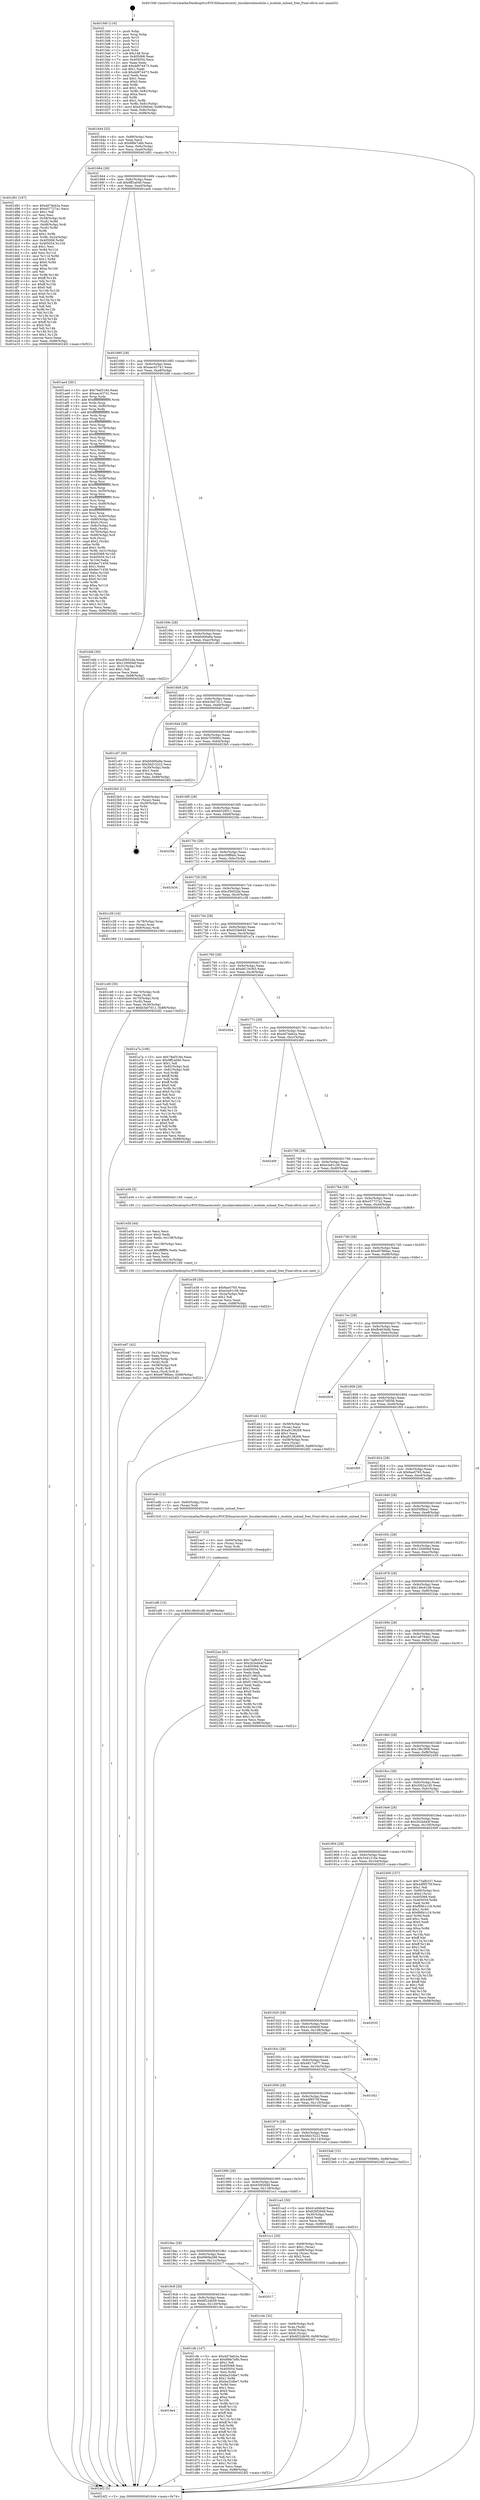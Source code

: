 digraph "0x4015d0" {
  label = "0x4015d0 (/mnt/c/Users/mathe/Desktop/tcc/POCII/binaries/extr_linuxkernelmodule.c_module_unload_free_Final-ollvm.out::main(0))"
  labelloc = "t"
  node[shape=record]

  Entry [label="",width=0.3,height=0.3,shape=circle,fillcolor=black,style=filled]
  "0x401644" [label="{
     0x401644 [32]\l
     | [instrs]\l
     &nbsp;&nbsp;0x401644 \<+6\>: mov -0x88(%rbp),%eax\l
     &nbsp;&nbsp;0x40164a \<+2\>: mov %eax,%ecx\l
     &nbsp;&nbsp;0x40164c \<+6\>: sub $0x98fe7a6b,%ecx\l
     &nbsp;&nbsp;0x401652 \<+6\>: mov %eax,-0x9c(%rbp)\l
     &nbsp;&nbsp;0x401658 \<+6\>: mov %ecx,-0xa0(%rbp)\l
     &nbsp;&nbsp;0x40165e \<+6\>: je 0000000000401d91 \<main+0x7c1\>\l
  }"]
  "0x401d91" [label="{
     0x401d91 [167]\l
     | [instrs]\l
     &nbsp;&nbsp;0x401d91 \<+5\>: mov $0xdd74eb2a,%eax\l
     &nbsp;&nbsp;0x401d96 \<+5\>: mov $0xe57727a1,%ecx\l
     &nbsp;&nbsp;0x401d9b \<+2\>: mov $0x1,%dl\l
     &nbsp;&nbsp;0x401d9d \<+2\>: xor %esi,%esi\l
     &nbsp;&nbsp;0x401d9f \<+4\>: mov -0x58(%rbp),%rdi\l
     &nbsp;&nbsp;0x401da3 \<+3\>: mov (%rdi),%r8d\l
     &nbsp;&nbsp;0x401da6 \<+4\>: mov -0x68(%rbp),%rdi\l
     &nbsp;&nbsp;0x401daa \<+3\>: cmp (%rdi),%r8d\l
     &nbsp;&nbsp;0x401dad \<+4\>: setl %r9b\l
     &nbsp;&nbsp;0x401db1 \<+4\>: and $0x1,%r9b\l
     &nbsp;&nbsp;0x401db5 \<+4\>: mov %r9b,-0x2a(%rbp)\l
     &nbsp;&nbsp;0x401db9 \<+8\>: mov 0x405068,%r8d\l
     &nbsp;&nbsp;0x401dc1 \<+8\>: mov 0x405054,%r10d\l
     &nbsp;&nbsp;0x401dc9 \<+3\>: sub $0x1,%esi\l
     &nbsp;&nbsp;0x401dcc \<+3\>: mov %r8d,%r11d\l
     &nbsp;&nbsp;0x401dcf \<+3\>: add %esi,%r11d\l
     &nbsp;&nbsp;0x401dd2 \<+4\>: imul %r11d,%r8d\l
     &nbsp;&nbsp;0x401dd6 \<+4\>: and $0x1,%r8d\l
     &nbsp;&nbsp;0x401dda \<+4\>: cmp $0x0,%r8d\l
     &nbsp;&nbsp;0x401dde \<+4\>: sete %r9b\l
     &nbsp;&nbsp;0x401de2 \<+4\>: cmp $0xa,%r10d\l
     &nbsp;&nbsp;0x401de6 \<+3\>: setl %bl\l
     &nbsp;&nbsp;0x401de9 \<+3\>: mov %r9b,%r14b\l
     &nbsp;&nbsp;0x401dec \<+4\>: xor $0xff,%r14b\l
     &nbsp;&nbsp;0x401df0 \<+3\>: mov %bl,%r15b\l
     &nbsp;&nbsp;0x401df3 \<+4\>: xor $0xff,%r15b\l
     &nbsp;&nbsp;0x401df7 \<+3\>: xor $0x0,%dl\l
     &nbsp;&nbsp;0x401dfa \<+3\>: mov %r14b,%r12b\l
     &nbsp;&nbsp;0x401dfd \<+4\>: and $0x0,%r12b\l
     &nbsp;&nbsp;0x401e01 \<+3\>: and %dl,%r9b\l
     &nbsp;&nbsp;0x401e04 \<+3\>: mov %r15b,%r13b\l
     &nbsp;&nbsp;0x401e07 \<+4\>: and $0x0,%r13b\l
     &nbsp;&nbsp;0x401e0b \<+2\>: and %dl,%bl\l
     &nbsp;&nbsp;0x401e0d \<+3\>: or %r9b,%r12b\l
     &nbsp;&nbsp;0x401e10 \<+3\>: or %bl,%r13b\l
     &nbsp;&nbsp;0x401e13 \<+3\>: xor %r13b,%r12b\l
     &nbsp;&nbsp;0x401e16 \<+3\>: or %r15b,%r14b\l
     &nbsp;&nbsp;0x401e19 \<+4\>: xor $0xff,%r14b\l
     &nbsp;&nbsp;0x401e1d \<+3\>: or $0x0,%dl\l
     &nbsp;&nbsp;0x401e20 \<+3\>: and %dl,%r14b\l
     &nbsp;&nbsp;0x401e23 \<+3\>: or %r14b,%r12b\l
     &nbsp;&nbsp;0x401e26 \<+4\>: test $0x1,%r12b\l
     &nbsp;&nbsp;0x401e2a \<+3\>: cmovne %ecx,%eax\l
     &nbsp;&nbsp;0x401e2d \<+6\>: mov %eax,-0x88(%rbp)\l
     &nbsp;&nbsp;0x401e33 \<+5\>: jmp 00000000004024f2 \<main+0xf22\>\l
  }"]
  "0x401664" [label="{
     0x401664 [28]\l
     | [instrs]\l
     &nbsp;&nbsp;0x401664 \<+5\>: jmp 0000000000401669 \<main+0x99\>\l
     &nbsp;&nbsp;0x401669 \<+6\>: mov -0x9c(%rbp),%eax\l
     &nbsp;&nbsp;0x40166f \<+5\>: sub $0x9ff1a040,%eax\l
     &nbsp;&nbsp;0x401674 \<+6\>: mov %eax,-0xa4(%rbp)\l
     &nbsp;&nbsp;0x40167a \<+6\>: je 0000000000401ae4 \<main+0x514\>\l
  }"]
  Exit [label="",width=0.3,height=0.3,shape=circle,fillcolor=black,style=filled,peripheries=2]
  "0x401ae4" [label="{
     0x401ae4 [281]\l
     | [instrs]\l
     &nbsp;&nbsp;0x401ae4 \<+5\>: mov $0x78af3184,%eax\l
     &nbsp;&nbsp;0x401ae9 \<+5\>: mov $0xaac43741,%ecx\l
     &nbsp;&nbsp;0x401aee \<+3\>: mov %rsp,%rdx\l
     &nbsp;&nbsp;0x401af1 \<+4\>: add $0xfffffffffffffff0,%rdx\l
     &nbsp;&nbsp;0x401af5 \<+3\>: mov %rdx,%rsp\l
     &nbsp;&nbsp;0x401af8 \<+4\>: mov %rdx,-0x80(%rbp)\l
     &nbsp;&nbsp;0x401afc \<+3\>: mov %rsp,%rdx\l
     &nbsp;&nbsp;0x401aff \<+4\>: add $0xfffffffffffffff0,%rdx\l
     &nbsp;&nbsp;0x401b03 \<+3\>: mov %rdx,%rsp\l
     &nbsp;&nbsp;0x401b06 \<+3\>: mov %rsp,%rsi\l
     &nbsp;&nbsp;0x401b09 \<+4\>: add $0xfffffffffffffff0,%rsi\l
     &nbsp;&nbsp;0x401b0d \<+3\>: mov %rsi,%rsp\l
     &nbsp;&nbsp;0x401b10 \<+4\>: mov %rsi,-0x78(%rbp)\l
     &nbsp;&nbsp;0x401b14 \<+3\>: mov %rsp,%rsi\l
     &nbsp;&nbsp;0x401b17 \<+4\>: add $0xfffffffffffffff0,%rsi\l
     &nbsp;&nbsp;0x401b1b \<+3\>: mov %rsi,%rsp\l
     &nbsp;&nbsp;0x401b1e \<+4\>: mov %rsi,-0x70(%rbp)\l
     &nbsp;&nbsp;0x401b22 \<+3\>: mov %rsp,%rsi\l
     &nbsp;&nbsp;0x401b25 \<+4\>: add $0xfffffffffffffff0,%rsi\l
     &nbsp;&nbsp;0x401b29 \<+3\>: mov %rsi,%rsp\l
     &nbsp;&nbsp;0x401b2c \<+4\>: mov %rsi,-0x68(%rbp)\l
     &nbsp;&nbsp;0x401b30 \<+3\>: mov %rsp,%rsi\l
     &nbsp;&nbsp;0x401b33 \<+4\>: add $0xfffffffffffffff0,%rsi\l
     &nbsp;&nbsp;0x401b37 \<+3\>: mov %rsi,%rsp\l
     &nbsp;&nbsp;0x401b3a \<+4\>: mov %rsi,-0x60(%rbp)\l
     &nbsp;&nbsp;0x401b3e \<+3\>: mov %rsp,%rsi\l
     &nbsp;&nbsp;0x401b41 \<+4\>: add $0xfffffffffffffff0,%rsi\l
     &nbsp;&nbsp;0x401b45 \<+3\>: mov %rsi,%rsp\l
     &nbsp;&nbsp;0x401b48 \<+4\>: mov %rsi,-0x58(%rbp)\l
     &nbsp;&nbsp;0x401b4c \<+3\>: mov %rsp,%rsi\l
     &nbsp;&nbsp;0x401b4f \<+4\>: add $0xfffffffffffffff0,%rsi\l
     &nbsp;&nbsp;0x401b53 \<+3\>: mov %rsi,%rsp\l
     &nbsp;&nbsp;0x401b56 \<+4\>: mov %rsi,-0x50(%rbp)\l
     &nbsp;&nbsp;0x401b5a \<+3\>: mov %rsp,%rsi\l
     &nbsp;&nbsp;0x401b5d \<+4\>: add $0xfffffffffffffff0,%rsi\l
     &nbsp;&nbsp;0x401b61 \<+3\>: mov %rsi,%rsp\l
     &nbsp;&nbsp;0x401b64 \<+4\>: mov %rsi,-0x48(%rbp)\l
     &nbsp;&nbsp;0x401b68 \<+3\>: mov %rsp,%rsi\l
     &nbsp;&nbsp;0x401b6b \<+4\>: add $0xfffffffffffffff0,%rsi\l
     &nbsp;&nbsp;0x401b6f \<+3\>: mov %rsi,%rsp\l
     &nbsp;&nbsp;0x401b72 \<+4\>: mov %rsi,-0x40(%rbp)\l
     &nbsp;&nbsp;0x401b76 \<+4\>: mov -0x80(%rbp),%rsi\l
     &nbsp;&nbsp;0x401b7a \<+6\>: movl $0x0,(%rsi)\l
     &nbsp;&nbsp;0x401b80 \<+6\>: mov -0x8c(%rbp),%edi\l
     &nbsp;&nbsp;0x401b86 \<+2\>: mov %edi,(%rdx)\l
     &nbsp;&nbsp;0x401b88 \<+4\>: mov -0x78(%rbp),%rsi\l
     &nbsp;&nbsp;0x401b8c \<+7\>: mov -0x98(%rbp),%r8\l
     &nbsp;&nbsp;0x401b93 \<+3\>: mov %r8,(%rsi)\l
     &nbsp;&nbsp;0x401b96 \<+3\>: cmpl $0x2,(%rdx)\l
     &nbsp;&nbsp;0x401b99 \<+4\>: setne %r9b\l
     &nbsp;&nbsp;0x401b9d \<+4\>: and $0x1,%r9b\l
     &nbsp;&nbsp;0x401ba1 \<+4\>: mov %r9b,-0x31(%rbp)\l
     &nbsp;&nbsp;0x401ba5 \<+8\>: mov 0x405068,%r10d\l
     &nbsp;&nbsp;0x401bad \<+8\>: mov 0x405054,%r11d\l
     &nbsp;&nbsp;0x401bb5 \<+3\>: mov %r10d,%ebx\l
     &nbsp;&nbsp;0x401bb8 \<+6\>: sub $0xfee71456,%ebx\l
     &nbsp;&nbsp;0x401bbe \<+3\>: sub $0x1,%ebx\l
     &nbsp;&nbsp;0x401bc1 \<+6\>: add $0xfee71456,%ebx\l
     &nbsp;&nbsp;0x401bc7 \<+4\>: imul %ebx,%r10d\l
     &nbsp;&nbsp;0x401bcb \<+4\>: and $0x1,%r10d\l
     &nbsp;&nbsp;0x401bcf \<+4\>: cmp $0x0,%r10d\l
     &nbsp;&nbsp;0x401bd3 \<+4\>: sete %r9b\l
     &nbsp;&nbsp;0x401bd7 \<+4\>: cmp $0xa,%r11d\l
     &nbsp;&nbsp;0x401bdb \<+4\>: setl %r14b\l
     &nbsp;&nbsp;0x401bdf \<+3\>: mov %r9b,%r15b\l
     &nbsp;&nbsp;0x401be2 \<+3\>: and %r14b,%r15b\l
     &nbsp;&nbsp;0x401be5 \<+3\>: xor %r14b,%r9b\l
     &nbsp;&nbsp;0x401be8 \<+3\>: or %r9b,%r15b\l
     &nbsp;&nbsp;0x401beb \<+4\>: test $0x1,%r15b\l
     &nbsp;&nbsp;0x401bef \<+3\>: cmovne %ecx,%eax\l
     &nbsp;&nbsp;0x401bf2 \<+6\>: mov %eax,-0x88(%rbp)\l
     &nbsp;&nbsp;0x401bf8 \<+5\>: jmp 00000000004024f2 \<main+0xf22\>\l
  }"]
  "0x401680" [label="{
     0x401680 [28]\l
     | [instrs]\l
     &nbsp;&nbsp;0x401680 \<+5\>: jmp 0000000000401685 \<main+0xb5\>\l
     &nbsp;&nbsp;0x401685 \<+6\>: mov -0x9c(%rbp),%eax\l
     &nbsp;&nbsp;0x40168b \<+5\>: sub $0xaac43741,%eax\l
     &nbsp;&nbsp;0x401690 \<+6\>: mov %eax,-0xa8(%rbp)\l
     &nbsp;&nbsp;0x401696 \<+6\>: je 0000000000401bfd \<main+0x62d\>\l
  }"]
  "0x401ef6" [label="{
     0x401ef6 [15]\l
     | [instrs]\l
     &nbsp;&nbsp;0x401ef6 \<+10\>: movl $0x146c61d9,-0x88(%rbp)\l
     &nbsp;&nbsp;0x401f00 \<+5\>: jmp 00000000004024f2 \<main+0xf22\>\l
  }"]
  "0x401bfd" [label="{
     0x401bfd [30]\l
     | [instrs]\l
     &nbsp;&nbsp;0x401bfd \<+5\>: mov $0xcf3652da,%eax\l
     &nbsp;&nbsp;0x401c02 \<+5\>: mov $0x120000ef,%ecx\l
     &nbsp;&nbsp;0x401c07 \<+3\>: mov -0x31(%rbp),%dl\l
     &nbsp;&nbsp;0x401c0a \<+3\>: test $0x1,%dl\l
     &nbsp;&nbsp;0x401c0d \<+3\>: cmovne %ecx,%eax\l
     &nbsp;&nbsp;0x401c10 \<+6\>: mov %eax,-0x88(%rbp)\l
     &nbsp;&nbsp;0x401c16 \<+5\>: jmp 00000000004024f2 \<main+0xf22\>\l
  }"]
  "0x40169c" [label="{
     0x40169c [28]\l
     | [instrs]\l
     &nbsp;&nbsp;0x40169c \<+5\>: jmp 00000000004016a1 \<main+0xd1\>\l
     &nbsp;&nbsp;0x4016a1 \<+6\>: mov -0x9c(%rbp),%eax\l
     &nbsp;&nbsp;0x4016a7 \<+5\>: sub $0xb0d06a9a,%eax\l
     &nbsp;&nbsp;0x4016ac \<+6\>: mov %eax,-0xac(%rbp)\l
     &nbsp;&nbsp;0x4016b2 \<+6\>: je 0000000000401c85 \<main+0x6b5\>\l
  }"]
  "0x401ee7" [label="{
     0x401ee7 [15]\l
     | [instrs]\l
     &nbsp;&nbsp;0x401ee7 \<+4\>: mov -0x60(%rbp),%rax\l
     &nbsp;&nbsp;0x401eeb \<+3\>: mov (%rax),%rax\l
     &nbsp;&nbsp;0x401eee \<+3\>: mov %rax,%rdi\l
     &nbsp;&nbsp;0x401ef1 \<+5\>: call 0000000000401030 \<free@plt\>\l
     | [calls]\l
     &nbsp;&nbsp;0x401030 \{1\} (unknown)\l
  }"]
  "0x401c85" [label="{
     0x401c85\l
  }", style=dashed]
  "0x4016b8" [label="{
     0x4016b8 [28]\l
     | [instrs]\l
     &nbsp;&nbsp;0x4016b8 \<+5\>: jmp 00000000004016bd \<main+0xed\>\l
     &nbsp;&nbsp;0x4016bd \<+6\>: mov -0x9c(%rbp),%eax\l
     &nbsp;&nbsp;0x4016c3 \<+5\>: sub $0xb3a07d11,%eax\l
     &nbsp;&nbsp;0x4016c8 \<+6\>: mov %eax,-0xb0(%rbp)\l
     &nbsp;&nbsp;0x4016ce \<+6\>: je 0000000000401c67 \<main+0x697\>\l
  }"]
  "0x401e87" [label="{
     0x401e87 [42]\l
     | [instrs]\l
     &nbsp;&nbsp;0x401e87 \<+6\>: mov -0x13c(%rbp),%ecx\l
     &nbsp;&nbsp;0x401e8d \<+3\>: imul %eax,%ecx\l
     &nbsp;&nbsp;0x401e90 \<+4\>: mov -0x60(%rbp),%rdi\l
     &nbsp;&nbsp;0x401e94 \<+3\>: mov (%rdi),%rdi\l
     &nbsp;&nbsp;0x401e97 \<+4\>: mov -0x58(%rbp),%r8\l
     &nbsp;&nbsp;0x401e9b \<+3\>: movslq (%r8),%r8\l
     &nbsp;&nbsp;0x401e9e \<+4\>: mov %ecx,(%rdi,%r8,4)\l
     &nbsp;&nbsp;0x401ea2 \<+10\>: movl $0xe6786bec,-0x88(%rbp)\l
     &nbsp;&nbsp;0x401eac \<+5\>: jmp 00000000004024f2 \<main+0xf22\>\l
  }"]
  "0x401c67" [label="{
     0x401c67 [30]\l
     | [instrs]\l
     &nbsp;&nbsp;0x401c67 \<+5\>: mov $0xb0d06a9a,%eax\l
     &nbsp;&nbsp;0x401c6c \<+5\>: mov $0x56d15222,%ecx\l
     &nbsp;&nbsp;0x401c71 \<+3\>: mov -0x30(%rbp),%edx\l
     &nbsp;&nbsp;0x401c74 \<+3\>: cmp $0x1,%edx\l
     &nbsp;&nbsp;0x401c77 \<+3\>: cmovl %ecx,%eax\l
     &nbsp;&nbsp;0x401c7a \<+6\>: mov %eax,-0x88(%rbp)\l
     &nbsp;&nbsp;0x401c80 \<+5\>: jmp 00000000004024f2 \<main+0xf22\>\l
  }"]
  "0x4016d4" [label="{
     0x4016d4 [28]\l
     | [instrs]\l
     &nbsp;&nbsp;0x4016d4 \<+5\>: jmp 00000000004016d9 \<main+0x109\>\l
     &nbsp;&nbsp;0x4016d9 \<+6\>: mov -0x9c(%rbp),%eax\l
     &nbsp;&nbsp;0x4016df \<+5\>: sub $0xb705890c,%eax\l
     &nbsp;&nbsp;0x4016e4 \<+6\>: mov %eax,-0xb4(%rbp)\l
     &nbsp;&nbsp;0x4016ea \<+6\>: je 00000000004023b5 \<main+0xde5\>\l
  }"]
  "0x401e5b" [label="{
     0x401e5b [44]\l
     | [instrs]\l
     &nbsp;&nbsp;0x401e5b \<+2\>: xor %ecx,%ecx\l
     &nbsp;&nbsp;0x401e5d \<+5\>: mov $0x2,%edx\l
     &nbsp;&nbsp;0x401e62 \<+6\>: mov %edx,-0x138(%rbp)\l
     &nbsp;&nbsp;0x401e68 \<+1\>: cltd\l
     &nbsp;&nbsp;0x401e69 \<+6\>: mov -0x138(%rbp),%esi\l
     &nbsp;&nbsp;0x401e6f \<+2\>: idiv %esi\l
     &nbsp;&nbsp;0x401e71 \<+6\>: imul $0xfffffffe,%edx,%edx\l
     &nbsp;&nbsp;0x401e77 \<+3\>: sub $0x1,%ecx\l
     &nbsp;&nbsp;0x401e7a \<+2\>: sub %ecx,%edx\l
     &nbsp;&nbsp;0x401e7c \<+6\>: mov %edx,-0x13c(%rbp)\l
     &nbsp;&nbsp;0x401e82 \<+5\>: call 0000000000401160 \<next_i\>\l
     | [calls]\l
     &nbsp;&nbsp;0x401160 \{1\} (/mnt/c/Users/mathe/Desktop/tcc/POCII/binaries/extr_linuxkernelmodule.c_module_unload_free_Final-ollvm.out::next_i)\l
  }"]
  "0x4023b5" [label="{
     0x4023b5 [21]\l
     | [instrs]\l
     &nbsp;&nbsp;0x4023b5 \<+4\>: mov -0x80(%rbp),%rax\l
     &nbsp;&nbsp;0x4023b9 \<+2\>: mov (%rax),%eax\l
     &nbsp;&nbsp;0x4023bb \<+4\>: lea -0x28(%rbp),%rsp\l
     &nbsp;&nbsp;0x4023bf \<+1\>: pop %rbx\l
     &nbsp;&nbsp;0x4023c0 \<+2\>: pop %r12\l
     &nbsp;&nbsp;0x4023c2 \<+2\>: pop %r13\l
     &nbsp;&nbsp;0x4023c4 \<+2\>: pop %r14\l
     &nbsp;&nbsp;0x4023c6 \<+2\>: pop %r15\l
     &nbsp;&nbsp;0x4023c8 \<+1\>: pop %rbp\l
     &nbsp;&nbsp;0x4023c9 \<+1\>: ret\l
  }"]
  "0x4016f0" [label="{
     0x4016f0 [28]\l
     | [instrs]\l
     &nbsp;&nbsp;0x4016f0 \<+5\>: jmp 00000000004016f5 \<main+0x125\>\l
     &nbsp;&nbsp;0x4016f5 \<+6\>: mov -0x9c(%rbp),%eax\l
     &nbsp;&nbsp;0x4016fb \<+5\>: sub $0xbb529511,%eax\l
     &nbsp;&nbsp;0x401700 \<+6\>: mov %eax,-0xb8(%rbp)\l
     &nbsp;&nbsp;0x401706 \<+6\>: je 000000000040229a \<main+0xcca\>\l
  }"]
  "0x4019e4" [label="{
     0x4019e4\l
  }", style=dashed]
  "0x40229a" [label="{
     0x40229a\l
  }", style=dashed]
  "0x40170c" [label="{
     0x40170c [28]\l
     | [instrs]\l
     &nbsp;&nbsp;0x40170c \<+5\>: jmp 0000000000401711 \<main+0x141\>\l
     &nbsp;&nbsp;0x401711 \<+6\>: mov -0x9c(%rbp),%eax\l
     &nbsp;&nbsp;0x401717 \<+5\>: sub $0xc09ff4dc,%eax\l
     &nbsp;&nbsp;0x40171c \<+6\>: mov %eax,-0xbc(%rbp)\l
     &nbsp;&nbsp;0x401722 \<+6\>: je 0000000000402434 \<main+0xe64\>\l
  }"]
  "0x401cfe" [label="{
     0x401cfe [147]\l
     | [instrs]\l
     &nbsp;&nbsp;0x401cfe \<+5\>: mov $0xdd74eb2a,%eax\l
     &nbsp;&nbsp;0x401d03 \<+5\>: mov $0x98fe7a6b,%ecx\l
     &nbsp;&nbsp;0x401d08 \<+2\>: mov $0x1,%dl\l
     &nbsp;&nbsp;0x401d0a \<+7\>: mov 0x405068,%esi\l
     &nbsp;&nbsp;0x401d11 \<+7\>: mov 0x405054,%edi\l
     &nbsp;&nbsp;0x401d18 \<+3\>: mov %esi,%r8d\l
     &nbsp;&nbsp;0x401d1b \<+7\>: add $0xba32dbe7,%r8d\l
     &nbsp;&nbsp;0x401d22 \<+4\>: sub $0x1,%r8d\l
     &nbsp;&nbsp;0x401d26 \<+7\>: sub $0xba32dbe7,%r8d\l
     &nbsp;&nbsp;0x401d2d \<+4\>: imul %r8d,%esi\l
     &nbsp;&nbsp;0x401d31 \<+3\>: and $0x1,%esi\l
     &nbsp;&nbsp;0x401d34 \<+3\>: cmp $0x0,%esi\l
     &nbsp;&nbsp;0x401d37 \<+4\>: sete %r9b\l
     &nbsp;&nbsp;0x401d3b \<+3\>: cmp $0xa,%edi\l
     &nbsp;&nbsp;0x401d3e \<+4\>: setl %r10b\l
     &nbsp;&nbsp;0x401d42 \<+3\>: mov %r9b,%r11b\l
     &nbsp;&nbsp;0x401d45 \<+4\>: xor $0xff,%r11b\l
     &nbsp;&nbsp;0x401d49 \<+3\>: mov %r10b,%bl\l
     &nbsp;&nbsp;0x401d4c \<+3\>: xor $0xff,%bl\l
     &nbsp;&nbsp;0x401d4f \<+3\>: xor $0x1,%dl\l
     &nbsp;&nbsp;0x401d52 \<+3\>: mov %r11b,%r14b\l
     &nbsp;&nbsp;0x401d55 \<+4\>: and $0xff,%r14b\l
     &nbsp;&nbsp;0x401d59 \<+3\>: and %dl,%r9b\l
     &nbsp;&nbsp;0x401d5c \<+3\>: mov %bl,%r15b\l
     &nbsp;&nbsp;0x401d5f \<+4\>: and $0xff,%r15b\l
     &nbsp;&nbsp;0x401d63 \<+3\>: and %dl,%r10b\l
     &nbsp;&nbsp;0x401d66 \<+3\>: or %r9b,%r14b\l
     &nbsp;&nbsp;0x401d69 \<+3\>: or %r10b,%r15b\l
     &nbsp;&nbsp;0x401d6c \<+3\>: xor %r15b,%r14b\l
     &nbsp;&nbsp;0x401d6f \<+3\>: or %bl,%r11b\l
     &nbsp;&nbsp;0x401d72 \<+4\>: xor $0xff,%r11b\l
     &nbsp;&nbsp;0x401d76 \<+3\>: or $0x1,%dl\l
     &nbsp;&nbsp;0x401d79 \<+3\>: and %dl,%r11b\l
     &nbsp;&nbsp;0x401d7c \<+3\>: or %r11b,%r14b\l
     &nbsp;&nbsp;0x401d7f \<+4\>: test $0x1,%r14b\l
     &nbsp;&nbsp;0x401d83 \<+3\>: cmovne %ecx,%eax\l
     &nbsp;&nbsp;0x401d86 \<+6\>: mov %eax,-0x88(%rbp)\l
     &nbsp;&nbsp;0x401d8c \<+5\>: jmp 00000000004024f2 \<main+0xf22\>\l
  }"]
  "0x402434" [label="{
     0x402434\l
  }", style=dashed]
  "0x401728" [label="{
     0x401728 [28]\l
     | [instrs]\l
     &nbsp;&nbsp;0x401728 \<+5\>: jmp 000000000040172d \<main+0x15d\>\l
     &nbsp;&nbsp;0x40172d \<+6\>: mov -0x9c(%rbp),%eax\l
     &nbsp;&nbsp;0x401733 \<+5\>: sub $0xcf3652da,%eax\l
     &nbsp;&nbsp;0x401738 \<+6\>: mov %eax,-0xc0(%rbp)\l
     &nbsp;&nbsp;0x40173e \<+6\>: je 0000000000401c39 \<main+0x669\>\l
  }"]
  "0x4019c8" [label="{
     0x4019c8 [28]\l
     | [instrs]\l
     &nbsp;&nbsp;0x4019c8 \<+5\>: jmp 00000000004019cd \<main+0x3fd\>\l
     &nbsp;&nbsp;0x4019cd \<+6\>: mov -0x9c(%rbp),%eax\l
     &nbsp;&nbsp;0x4019d3 \<+5\>: sub $0x6f22db59,%eax\l
     &nbsp;&nbsp;0x4019d8 \<+6\>: mov %eax,-0x120(%rbp)\l
     &nbsp;&nbsp;0x4019de \<+6\>: je 0000000000401cfe \<main+0x72e\>\l
  }"]
  "0x401c39" [label="{
     0x401c39 [16]\l
     | [instrs]\l
     &nbsp;&nbsp;0x401c39 \<+4\>: mov -0x78(%rbp),%rax\l
     &nbsp;&nbsp;0x401c3d \<+3\>: mov (%rax),%rax\l
     &nbsp;&nbsp;0x401c40 \<+4\>: mov 0x8(%rax),%rdi\l
     &nbsp;&nbsp;0x401c44 \<+5\>: call 0000000000401060 \<atoi@plt\>\l
     | [calls]\l
     &nbsp;&nbsp;0x401060 \{1\} (unknown)\l
  }"]
  "0x401744" [label="{
     0x401744 [28]\l
     | [instrs]\l
     &nbsp;&nbsp;0x401744 \<+5\>: jmp 0000000000401749 \<main+0x179\>\l
     &nbsp;&nbsp;0x401749 \<+6\>: mov -0x9c(%rbp),%eax\l
     &nbsp;&nbsp;0x40174f \<+5\>: sub $0xd32fe64d,%eax\l
     &nbsp;&nbsp;0x401754 \<+6\>: mov %eax,-0xc4(%rbp)\l
     &nbsp;&nbsp;0x40175a \<+6\>: je 0000000000401a7a \<main+0x4aa\>\l
  }"]
  "0x402017" [label="{
     0x402017\l
  }", style=dashed]
  "0x401a7a" [label="{
     0x401a7a [106]\l
     | [instrs]\l
     &nbsp;&nbsp;0x401a7a \<+5\>: mov $0x78af3184,%eax\l
     &nbsp;&nbsp;0x401a7f \<+5\>: mov $0x9ff1a040,%ecx\l
     &nbsp;&nbsp;0x401a84 \<+2\>: mov $0x1,%dl\l
     &nbsp;&nbsp;0x401a86 \<+7\>: mov -0x82(%rbp),%sil\l
     &nbsp;&nbsp;0x401a8d \<+7\>: mov -0x81(%rbp),%dil\l
     &nbsp;&nbsp;0x401a94 \<+3\>: mov %sil,%r8b\l
     &nbsp;&nbsp;0x401a97 \<+4\>: xor $0xff,%r8b\l
     &nbsp;&nbsp;0x401a9b \<+3\>: mov %dil,%r9b\l
     &nbsp;&nbsp;0x401a9e \<+4\>: xor $0xff,%r9b\l
     &nbsp;&nbsp;0x401aa2 \<+3\>: xor $0x0,%dl\l
     &nbsp;&nbsp;0x401aa5 \<+3\>: mov %r8b,%r10b\l
     &nbsp;&nbsp;0x401aa8 \<+4\>: and $0x0,%r10b\l
     &nbsp;&nbsp;0x401aac \<+3\>: and %dl,%sil\l
     &nbsp;&nbsp;0x401aaf \<+3\>: mov %r9b,%r11b\l
     &nbsp;&nbsp;0x401ab2 \<+4\>: and $0x0,%r11b\l
     &nbsp;&nbsp;0x401ab6 \<+3\>: and %dl,%dil\l
     &nbsp;&nbsp;0x401ab9 \<+3\>: or %sil,%r10b\l
     &nbsp;&nbsp;0x401abc \<+3\>: or %dil,%r11b\l
     &nbsp;&nbsp;0x401abf \<+3\>: xor %r11b,%r10b\l
     &nbsp;&nbsp;0x401ac2 \<+3\>: or %r9b,%r8b\l
     &nbsp;&nbsp;0x401ac5 \<+4\>: xor $0xff,%r8b\l
     &nbsp;&nbsp;0x401ac9 \<+3\>: or $0x0,%dl\l
     &nbsp;&nbsp;0x401acc \<+3\>: and %dl,%r8b\l
     &nbsp;&nbsp;0x401acf \<+3\>: or %r8b,%r10b\l
     &nbsp;&nbsp;0x401ad2 \<+4\>: test $0x1,%r10b\l
     &nbsp;&nbsp;0x401ad6 \<+3\>: cmovne %ecx,%eax\l
     &nbsp;&nbsp;0x401ad9 \<+6\>: mov %eax,-0x88(%rbp)\l
     &nbsp;&nbsp;0x401adf \<+5\>: jmp 00000000004024f2 \<main+0xf22\>\l
  }"]
  "0x401760" [label="{
     0x401760 [28]\l
     | [instrs]\l
     &nbsp;&nbsp;0x401760 \<+5\>: jmp 0000000000401765 \<main+0x195\>\l
     &nbsp;&nbsp;0x401765 \<+6\>: mov -0x9c(%rbp),%eax\l
     &nbsp;&nbsp;0x40176b \<+5\>: sub $0xd6134363,%eax\l
     &nbsp;&nbsp;0x401770 \<+6\>: mov %eax,-0xc8(%rbp)\l
     &nbsp;&nbsp;0x401776 \<+6\>: je 00000000004024b4 \<main+0xee4\>\l
  }"]
  "0x4024f2" [label="{
     0x4024f2 [5]\l
     | [instrs]\l
     &nbsp;&nbsp;0x4024f2 \<+5\>: jmp 0000000000401644 \<main+0x74\>\l
  }"]
  "0x4015d0" [label="{
     0x4015d0 [116]\l
     | [instrs]\l
     &nbsp;&nbsp;0x4015d0 \<+1\>: push %rbp\l
     &nbsp;&nbsp;0x4015d1 \<+3\>: mov %rsp,%rbp\l
     &nbsp;&nbsp;0x4015d4 \<+2\>: push %r15\l
     &nbsp;&nbsp;0x4015d6 \<+2\>: push %r14\l
     &nbsp;&nbsp;0x4015d8 \<+2\>: push %r13\l
     &nbsp;&nbsp;0x4015da \<+2\>: push %r12\l
     &nbsp;&nbsp;0x4015dc \<+1\>: push %rbx\l
     &nbsp;&nbsp;0x4015dd \<+7\>: sub $0x148,%rsp\l
     &nbsp;&nbsp;0x4015e4 \<+7\>: mov 0x405068,%eax\l
     &nbsp;&nbsp;0x4015eb \<+7\>: mov 0x405054,%ecx\l
     &nbsp;&nbsp;0x4015f2 \<+2\>: mov %eax,%edx\l
     &nbsp;&nbsp;0x4015f4 \<+6\>: add $0xdd974473,%edx\l
     &nbsp;&nbsp;0x4015fa \<+3\>: sub $0x1,%edx\l
     &nbsp;&nbsp;0x4015fd \<+6\>: sub $0xdd974473,%edx\l
     &nbsp;&nbsp;0x401603 \<+3\>: imul %edx,%eax\l
     &nbsp;&nbsp;0x401606 \<+3\>: and $0x1,%eax\l
     &nbsp;&nbsp;0x401609 \<+3\>: cmp $0x0,%eax\l
     &nbsp;&nbsp;0x40160c \<+4\>: sete %r8b\l
     &nbsp;&nbsp;0x401610 \<+4\>: and $0x1,%r8b\l
     &nbsp;&nbsp;0x401614 \<+7\>: mov %r8b,-0x82(%rbp)\l
     &nbsp;&nbsp;0x40161b \<+3\>: cmp $0xa,%ecx\l
     &nbsp;&nbsp;0x40161e \<+4\>: setl %r8b\l
     &nbsp;&nbsp;0x401622 \<+4\>: and $0x1,%r8b\l
     &nbsp;&nbsp;0x401626 \<+7\>: mov %r8b,-0x81(%rbp)\l
     &nbsp;&nbsp;0x40162d \<+10\>: movl $0xd32fe64d,-0x88(%rbp)\l
     &nbsp;&nbsp;0x401637 \<+6\>: mov %edi,-0x8c(%rbp)\l
     &nbsp;&nbsp;0x40163d \<+7\>: mov %rsi,-0x98(%rbp)\l
  }"]
  "0x401cde" [label="{
     0x401cde [32]\l
     | [instrs]\l
     &nbsp;&nbsp;0x401cde \<+4\>: mov -0x60(%rbp),%rdi\l
     &nbsp;&nbsp;0x401ce2 \<+3\>: mov %rax,(%rdi)\l
     &nbsp;&nbsp;0x401ce5 \<+4\>: mov -0x58(%rbp),%rax\l
     &nbsp;&nbsp;0x401ce9 \<+6\>: movl $0x0,(%rax)\l
     &nbsp;&nbsp;0x401cef \<+10\>: movl $0x6f22db59,-0x88(%rbp)\l
     &nbsp;&nbsp;0x401cf9 \<+5\>: jmp 00000000004024f2 \<main+0xf22\>\l
  }"]
  "0x401c49" [label="{
     0x401c49 [30]\l
     | [instrs]\l
     &nbsp;&nbsp;0x401c49 \<+4\>: mov -0x70(%rbp),%rdi\l
     &nbsp;&nbsp;0x401c4d \<+2\>: mov %eax,(%rdi)\l
     &nbsp;&nbsp;0x401c4f \<+4\>: mov -0x70(%rbp),%rdi\l
     &nbsp;&nbsp;0x401c53 \<+2\>: mov (%rdi),%eax\l
     &nbsp;&nbsp;0x401c55 \<+3\>: mov %eax,-0x30(%rbp)\l
     &nbsp;&nbsp;0x401c58 \<+10\>: movl $0xb3a07d11,-0x88(%rbp)\l
     &nbsp;&nbsp;0x401c62 \<+5\>: jmp 00000000004024f2 \<main+0xf22\>\l
  }"]
  "0x4019ac" [label="{
     0x4019ac [28]\l
     | [instrs]\l
     &nbsp;&nbsp;0x4019ac \<+5\>: jmp 00000000004019b1 \<main+0x3e1\>\l
     &nbsp;&nbsp;0x4019b1 \<+6\>: mov -0x9c(%rbp),%eax\l
     &nbsp;&nbsp;0x4019b7 \<+5\>: sub $0x6969a288,%eax\l
     &nbsp;&nbsp;0x4019bc \<+6\>: mov %eax,-0x11c(%rbp)\l
     &nbsp;&nbsp;0x4019c2 \<+6\>: je 0000000000402017 \<main+0xa47\>\l
  }"]
  "0x4024b4" [label="{
     0x4024b4\l
  }", style=dashed]
  "0x40177c" [label="{
     0x40177c [28]\l
     | [instrs]\l
     &nbsp;&nbsp;0x40177c \<+5\>: jmp 0000000000401781 \<main+0x1b1\>\l
     &nbsp;&nbsp;0x401781 \<+6\>: mov -0x9c(%rbp),%eax\l
     &nbsp;&nbsp;0x401787 \<+5\>: sub $0xdd74eb2a,%eax\l
     &nbsp;&nbsp;0x40178c \<+6\>: mov %eax,-0xcc(%rbp)\l
     &nbsp;&nbsp;0x401792 \<+6\>: je 000000000040240f \<main+0xe3f\>\l
  }"]
  "0x401cc1" [label="{
     0x401cc1 [29]\l
     | [instrs]\l
     &nbsp;&nbsp;0x401cc1 \<+4\>: mov -0x68(%rbp),%rax\l
     &nbsp;&nbsp;0x401cc5 \<+6\>: movl $0x1,(%rax)\l
     &nbsp;&nbsp;0x401ccb \<+4\>: mov -0x68(%rbp),%rax\l
     &nbsp;&nbsp;0x401ccf \<+3\>: movslq (%rax),%rax\l
     &nbsp;&nbsp;0x401cd2 \<+4\>: shl $0x2,%rax\l
     &nbsp;&nbsp;0x401cd6 \<+3\>: mov %rax,%rdi\l
     &nbsp;&nbsp;0x401cd9 \<+5\>: call 0000000000401050 \<malloc@plt\>\l
     | [calls]\l
     &nbsp;&nbsp;0x401050 \{1\} (unknown)\l
  }"]
  "0x40240f" [label="{
     0x40240f\l
  }", style=dashed]
  "0x401798" [label="{
     0x401798 [28]\l
     | [instrs]\l
     &nbsp;&nbsp;0x401798 \<+5\>: jmp 000000000040179d \<main+0x1cd\>\l
     &nbsp;&nbsp;0x40179d \<+6\>: mov -0x9c(%rbp),%eax\l
     &nbsp;&nbsp;0x4017a3 \<+5\>: sub $0xe3a91c36,%eax\l
     &nbsp;&nbsp;0x4017a8 \<+6\>: mov %eax,-0xd0(%rbp)\l
     &nbsp;&nbsp;0x4017ae \<+6\>: je 0000000000401e56 \<main+0x886\>\l
  }"]
  "0x401990" [label="{
     0x401990 [28]\l
     | [instrs]\l
     &nbsp;&nbsp;0x401990 \<+5\>: jmp 0000000000401995 \<main+0x3c5\>\l
     &nbsp;&nbsp;0x401995 \<+6\>: mov -0x9c(%rbp),%eax\l
     &nbsp;&nbsp;0x40199b \<+5\>: sub $0x630f2649,%eax\l
     &nbsp;&nbsp;0x4019a0 \<+6\>: mov %eax,-0x118(%rbp)\l
     &nbsp;&nbsp;0x4019a6 \<+6\>: je 0000000000401cc1 \<main+0x6f1\>\l
  }"]
  "0x401e56" [label="{
     0x401e56 [5]\l
     | [instrs]\l
     &nbsp;&nbsp;0x401e56 \<+5\>: call 0000000000401160 \<next_i\>\l
     | [calls]\l
     &nbsp;&nbsp;0x401160 \{1\} (/mnt/c/Users/mathe/Desktop/tcc/POCII/binaries/extr_linuxkernelmodule.c_module_unload_free_Final-ollvm.out::next_i)\l
  }"]
  "0x4017b4" [label="{
     0x4017b4 [28]\l
     | [instrs]\l
     &nbsp;&nbsp;0x4017b4 \<+5\>: jmp 00000000004017b9 \<main+0x1e9\>\l
     &nbsp;&nbsp;0x4017b9 \<+6\>: mov -0x9c(%rbp),%eax\l
     &nbsp;&nbsp;0x4017bf \<+5\>: sub $0xe57727a1,%eax\l
     &nbsp;&nbsp;0x4017c4 \<+6\>: mov %eax,-0xd4(%rbp)\l
     &nbsp;&nbsp;0x4017ca \<+6\>: je 0000000000401e38 \<main+0x868\>\l
  }"]
  "0x401ca3" [label="{
     0x401ca3 [30]\l
     | [instrs]\l
     &nbsp;&nbsp;0x401ca3 \<+5\>: mov $0x41a94b4f,%eax\l
     &nbsp;&nbsp;0x401ca8 \<+5\>: mov $0x630f2649,%ecx\l
     &nbsp;&nbsp;0x401cad \<+3\>: mov -0x30(%rbp),%edx\l
     &nbsp;&nbsp;0x401cb0 \<+3\>: cmp $0x0,%edx\l
     &nbsp;&nbsp;0x401cb3 \<+3\>: cmove %ecx,%eax\l
     &nbsp;&nbsp;0x401cb6 \<+6\>: mov %eax,-0x88(%rbp)\l
     &nbsp;&nbsp;0x401cbc \<+5\>: jmp 00000000004024f2 \<main+0xf22\>\l
  }"]
  "0x401e38" [label="{
     0x401e38 [30]\l
     | [instrs]\l
     &nbsp;&nbsp;0x401e38 \<+5\>: mov $0x6ae5765,%eax\l
     &nbsp;&nbsp;0x401e3d \<+5\>: mov $0xe3a91c36,%ecx\l
     &nbsp;&nbsp;0x401e42 \<+3\>: mov -0x2a(%rbp),%dl\l
     &nbsp;&nbsp;0x401e45 \<+3\>: test $0x1,%dl\l
     &nbsp;&nbsp;0x401e48 \<+3\>: cmovne %ecx,%eax\l
     &nbsp;&nbsp;0x401e4b \<+6\>: mov %eax,-0x88(%rbp)\l
     &nbsp;&nbsp;0x401e51 \<+5\>: jmp 00000000004024f2 \<main+0xf22\>\l
  }"]
  "0x4017d0" [label="{
     0x4017d0 [28]\l
     | [instrs]\l
     &nbsp;&nbsp;0x4017d0 \<+5\>: jmp 00000000004017d5 \<main+0x205\>\l
     &nbsp;&nbsp;0x4017d5 \<+6\>: mov -0x9c(%rbp),%eax\l
     &nbsp;&nbsp;0x4017db \<+5\>: sub $0xe6786bec,%eax\l
     &nbsp;&nbsp;0x4017e0 \<+6\>: mov %eax,-0xd8(%rbp)\l
     &nbsp;&nbsp;0x4017e6 \<+6\>: je 0000000000401eb1 \<main+0x8e1\>\l
  }"]
  "0x401974" [label="{
     0x401974 [28]\l
     | [instrs]\l
     &nbsp;&nbsp;0x401974 \<+5\>: jmp 0000000000401979 \<main+0x3a9\>\l
     &nbsp;&nbsp;0x401979 \<+6\>: mov -0x9c(%rbp),%eax\l
     &nbsp;&nbsp;0x40197f \<+5\>: sub $0x56d15222,%eax\l
     &nbsp;&nbsp;0x401984 \<+6\>: mov %eax,-0x114(%rbp)\l
     &nbsp;&nbsp;0x40198a \<+6\>: je 0000000000401ca3 \<main+0x6d3\>\l
  }"]
  "0x401eb1" [label="{
     0x401eb1 [42]\l
     | [instrs]\l
     &nbsp;&nbsp;0x401eb1 \<+4\>: mov -0x58(%rbp),%rax\l
     &nbsp;&nbsp;0x401eb5 \<+2\>: mov (%rax),%ecx\l
     &nbsp;&nbsp;0x401eb7 \<+6\>: add $0xa9138269,%ecx\l
     &nbsp;&nbsp;0x401ebd \<+3\>: add $0x1,%ecx\l
     &nbsp;&nbsp;0x401ec0 \<+6\>: sub $0xa9138269,%ecx\l
     &nbsp;&nbsp;0x401ec6 \<+4\>: mov -0x58(%rbp),%rax\l
     &nbsp;&nbsp;0x401eca \<+2\>: mov %ecx,(%rax)\l
     &nbsp;&nbsp;0x401ecc \<+10\>: movl $0x6f22db59,-0x88(%rbp)\l
     &nbsp;&nbsp;0x401ed6 \<+5\>: jmp 00000000004024f2 \<main+0xf22\>\l
  }"]
  "0x4017ec" [label="{
     0x4017ec [28]\l
     | [instrs]\l
     &nbsp;&nbsp;0x4017ec \<+5\>: jmp 00000000004017f1 \<main+0x221\>\l
     &nbsp;&nbsp;0x4017f1 \<+6\>: mov -0x9c(%rbp),%eax\l
     &nbsp;&nbsp;0x4017f7 \<+5\>: sub $0xfb4630db,%eax\l
     &nbsp;&nbsp;0x4017fc \<+6\>: mov %eax,-0xdc(%rbp)\l
     &nbsp;&nbsp;0x401802 \<+6\>: je 00000000004020c8 \<main+0xaf8\>\l
  }"]
  "0x4023a6" [label="{
     0x4023a6 [15]\l
     | [instrs]\l
     &nbsp;&nbsp;0x4023a6 \<+10\>: movl $0xb705890c,-0x88(%rbp)\l
     &nbsp;&nbsp;0x4023b0 \<+5\>: jmp 00000000004024f2 \<main+0xf22\>\l
  }"]
  "0x4020c8" [label="{
     0x4020c8\l
  }", style=dashed]
  "0x401808" [label="{
     0x401808 [28]\l
     | [instrs]\l
     &nbsp;&nbsp;0x401808 \<+5\>: jmp 000000000040180d \<main+0x23d\>\l
     &nbsp;&nbsp;0x40180d \<+6\>: mov -0x9c(%rbp),%eax\l
     &nbsp;&nbsp;0x401813 \<+5\>: sub $0x57df556,%eax\l
     &nbsp;&nbsp;0x401818 \<+6\>: mov %eax,-0xe0(%rbp)\l
     &nbsp;&nbsp;0x40181e \<+6\>: je 0000000000401f05 \<main+0x935\>\l
  }"]
  "0x401958" [label="{
     0x401958 [28]\l
     | [instrs]\l
     &nbsp;&nbsp;0x401958 \<+5\>: jmp 000000000040195d \<main+0x38d\>\l
     &nbsp;&nbsp;0x40195d \<+6\>: mov -0x9c(%rbp),%eax\l
     &nbsp;&nbsp;0x401963 \<+5\>: sub $0x4df9570f,%eax\l
     &nbsp;&nbsp;0x401968 \<+6\>: mov %eax,-0x110(%rbp)\l
     &nbsp;&nbsp;0x40196e \<+6\>: je 00000000004023a6 \<main+0xdd6\>\l
  }"]
  "0x401f05" [label="{
     0x401f05\l
  }", style=dashed]
  "0x401824" [label="{
     0x401824 [28]\l
     | [instrs]\l
     &nbsp;&nbsp;0x401824 \<+5\>: jmp 0000000000401829 \<main+0x259\>\l
     &nbsp;&nbsp;0x401829 \<+6\>: mov -0x9c(%rbp),%eax\l
     &nbsp;&nbsp;0x40182f \<+5\>: sub $0x6ae5765,%eax\l
     &nbsp;&nbsp;0x401834 \<+6\>: mov %eax,-0xe4(%rbp)\l
     &nbsp;&nbsp;0x40183a \<+6\>: je 0000000000401edb \<main+0x90b\>\l
  }"]
  "0x401f42" [label="{
     0x401f42\l
  }", style=dashed]
  "0x401edb" [label="{
     0x401edb [12]\l
     | [instrs]\l
     &nbsp;&nbsp;0x401edb \<+4\>: mov -0x60(%rbp),%rax\l
     &nbsp;&nbsp;0x401edf \<+3\>: mov (%rax),%rdi\l
     &nbsp;&nbsp;0x401ee2 \<+5\>: call 00000000004015c0 \<module_unload_free\>\l
     | [calls]\l
     &nbsp;&nbsp;0x4015c0 \{1\} (/mnt/c/Users/mathe/Desktop/tcc/POCII/binaries/extr_linuxkernelmodule.c_module_unload_free_Final-ollvm.out::module_unload_free)\l
  }"]
  "0x401840" [label="{
     0x401840 [28]\l
     | [instrs]\l
     &nbsp;&nbsp;0x401840 \<+5\>: jmp 0000000000401845 \<main+0x275\>\l
     &nbsp;&nbsp;0x401845 \<+6\>: mov -0x9c(%rbp),%eax\l
     &nbsp;&nbsp;0x40184b \<+5\>: sub $0xf3d9ba1,%eax\l
     &nbsp;&nbsp;0x401850 \<+6\>: mov %eax,-0xe8(%rbp)\l
     &nbsp;&nbsp;0x401856 \<+6\>: je 0000000000402169 \<main+0xb99\>\l
  }"]
  "0x40193c" [label="{
     0x40193c [28]\l
     | [instrs]\l
     &nbsp;&nbsp;0x40193c \<+5\>: jmp 0000000000401941 \<main+0x371\>\l
     &nbsp;&nbsp;0x401941 \<+6\>: mov -0x9c(%rbp),%eax\l
     &nbsp;&nbsp;0x401947 \<+5\>: sub $0x4817cd77,%eax\l
     &nbsp;&nbsp;0x40194c \<+6\>: mov %eax,-0x10c(%rbp)\l
     &nbsp;&nbsp;0x401952 \<+6\>: je 0000000000401f42 \<main+0x972\>\l
  }"]
  "0x402169" [label="{
     0x402169\l
  }", style=dashed]
  "0x40185c" [label="{
     0x40185c [28]\l
     | [instrs]\l
     &nbsp;&nbsp;0x40185c \<+5\>: jmp 0000000000401861 \<main+0x291\>\l
     &nbsp;&nbsp;0x401861 \<+6\>: mov -0x9c(%rbp),%eax\l
     &nbsp;&nbsp;0x401867 \<+5\>: sub $0x120000ef,%eax\l
     &nbsp;&nbsp;0x40186c \<+6\>: mov %eax,-0xec(%rbp)\l
     &nbsp;&nbsp;0x401872 \<+6\>: je 0000000000401c1b \<main+0x64b\>\l
  }"]
  "0x40228b" [label="{
     0x40228b\l
  }", style=dashed]
  "0x401c1b" [label="{
     0x401c1b\l
  }", style=dashed]
  "0x401878" [label="{
     0x401878 [28]\l
     | [instrs]\l
     &nbsp;&nbsp;0x401878 \<+5\>: jmp 000000000040187d \<main+0x2ad\>\l
     &nbsp;&nbsp;0x40187d \<+6\>: mov -0x9c(%rbp),%eax\l
     &nbsp;&nbsp;0x401883 \<+5\>: sub $0x146c61d9,%eax\l
     &nbsp;&nbsp;0x401888 \<+6\>: mov %eax,-0xf0(%rbp)\l
     &nbsp;&nbsp;0x40188e \<+6\>: je 00000000004022ae \<main+0xcde\>\l
  }"]
  "0x401920" [label="{
     0x401920 [28]\l
     | [instrs]\l
     &nbsp;&nbsp;0x401920 \<+5\>: jmp 0000000000401925 \<main+0x355\>\l
     &nbsp;&nbsp;0x401925 \<+6\>: mov -0x9c(%rbp),%eax\l
     &nbsp;&nbsp;0x40192b \<+5\>: sub $0x41a94b4f,%eax\l
     &nbsp;&nbsp;0x401930 \<+6\>: mov %eax,-0x108(%rbp)\l
     &nbsp;&nbsp;0x401936 \<+6\>: je 000000000040228b \<main+0xcbb\>\l
  }"]
  "0x4022ae" [label="{
     0x4022ae [91]\l
     | [instrs]\l
     &nbsp;&nbsp;0x4022ae \<+5\>: mov $0x73afb337,%eax\l
     &nbsp;&nbsp;0x4022b3 \<+5\>: mov $0x202ed44f,%ecx\l
     &nbsp;&nbsp;0x4022b8 \<+7\>: mov 0x405068,%edx\l
     &nbsp;&nbsp;0x4022bf \<+7\>: mov 0x405054,%esi\l
     &nbsp;&nbsp;0x4022c6 \<+2\>: mov %edx,%edi\l
     &nbsp;&nbsp;0x4022c8 \<+6\>: add $0xf119625a,%edi\l
     &nbsp;&nbsp;0x4022ce \<+3\>: sub $0x1,%edi\l
     &nbsp;&nbsp;0x4022d1 \<+6\>: sub $0xf119625a,%edi\l
     &nbsp;&nbsp;0x4022d7 \<+3\>: imul %edi,%edx\l
     &nbsp;&nbsp;0x4022da \<+3\>: and $0x1,%edx\l
     &nbsp;&nbsp;0x4022dd \<+3\>: cmp $0x0,%edx\l
     &nbsp;&nbsp;0x4022e0 \<+4\>: sete %r8b\l
     &nbsp;&nbsp;0x4022e4 \<+3\>: cmp $0xa,%esi\l
     &nbsp;&nbsp;0x4022e7 \<+4\>: setl %r9b\l
     &nbsp;&nbsp;0x4022eb \<+3\>: mov %r8b,%r10b\l
     &nbsp;&nbsp;0x4022ee \<+3\>: and %r9b,%r10b\l
     &nbsp;&nbsp;0x4022f1 \<+3\>: xor %r9b,%r8b\l
     &nbsp;&nbsp;0x4022f4 \<+3\>: or %r8b,%r10b\l
     &nbsp;&nbsp;0x4022f7 \<+4\>: test $0x1,%r10b\l
     &nbsp;&nbsp;0x4022fb \<+3\>: cmovne %ecx,%eax\l
     &nbsp;&nbsp;0x4022fe \<+6\>: mov %eax,-0x88(%rbp)\l
     &nbsp;&nbsp;0x402304 \<+5\>: jmp 00000000004024f2 \<main+0xf22\>\l
  }"]
  "0x401894" [label="{
     0x401894 [28]\l
     | [instrs]\l
     &nbsp;&nbsp;0x401894 \<+5\>: jmp 0000000000401899 \<main+0x2c9\>\l
     &nbsp;&nbsp;0x401899 \<+6\>: mov -0x9c(%rbp),%eax\l
     &nbsp;&nbsp;0x40189f \<+5\>: sub $0x1a6784e2,%eax\l
     &nbsp;&nbsp;0x4018a4 \<+6\>: mov %eax,-0xf4(%rbp)\l
     &nbsp;&nbsp;0x4018aa \<+6\>: je 0000000000402261 \<main+0xc91\>\l
  }"]
  "0x402035" [label="{
     0x402035\l
  }", style=dashed]
  "0x402261" [label="{
     0x402261\l
  }", style=dashed]
  "0x4018b0" [label="{
     0x4018b0 [28]\l
     | [instrs]\l
     &nbsp;&nbsp;0x4018b0 \<+5\>: jmp 00000000004018b5 \<main+0x2e5\>\l
     &nbsp;&nbsp;0x4018b5 \<+6\>: mov -0x9c(%rbp),%eax\l
     &nbsp;&nbsp;0x4018bb \<+5\>: sub $0x1f6c3f08,%eax\l
     &nbsp;&nbsp;0x4018c0 \<+6\>: mov %eax,-0xf8(%rbp)\l
     &nbsp;&nbsp;0x4018c6 \<+6\>: je 0000000000402459 \<main+0xe89\>\l
  }"]
  "0x401904" [label="{
     0x401904 [28]\l
     | [instrs]\l
     &nbsp;&nbsp;0x401904 \<+5\>: jmp 0000000000401909 \<main+0x339\>\l
     &nbsp;&nbsp;0x401909 \<+6\>: mov -0x9c(%rbp),%eax\l
     &nbsp;&nbsp;0x40190f \<+5\>: sub $0x3441210e,%eax\l
     &nbsp;&nbsp;0x401914 \<+6\>: mov %eax,-0x104(%rbp)\l
     &nbsp;&nbsp;0x40191a \<+6\>: je 0000000000402035 \<main+0xa65\>\l
  }"]
  "0x402459" [label="{
     0x402459\l
  }", style=dashed]
  "0x4018cc" [label="{
     0x4018cc [28]\l
     | [instrs]\l
     &nbsp;&nbsp;0x4018cc \<+5\>: jmp 00000000004018d1 \<main+0x301\>\l
     &nbsp;&nbsp;0x4018d1 \<+6\>: mov -0x9c(%rbp),%eax\l
     &nbsp;&nbsp;0x4018d7 \<+5\>: sub $0x2002a1d5,%eax\l
     &nbsp;&nbsp;0x4018dc \<+6\>: mov %eax,-0xfc(%rbp)\l
     &nbsp;&nbsp;0x4018e2 \<+6\>: je 0000000000402178 \<main+0xba8\>\l
  }"]
  "0x402309" [label="{
     0x402309 [157]\l
     | [instrs]\l
     &nbsp;&nbsp;0x402309 \<+5\>: mov $0x73afb337,%eax\l
     &nbsp;&nbsp;0x40230e \<+5\>: mov $0x4df9570f,%ecx\l
     &nbsp;&nbsp;0x402313 \<+2\>: mov $0x1,%dl\l
     &nbsp;&nbsp;0x402315 \<+4\>: mov -0x80(%rbp),%rsi\l
     &nbsp;&nbsp;0x402319 \<+6\>: movl $0x0,(%rsi)\l
     &nbsp;&nbsp;0x40231f \<+7\>: mov 0x405068,%edi\l
     &nbsp;&nbsp;0x402326 \<+8\>: mov 0x405054,%r8d\l
     &nbsp;&nbsp;0x40232e \<+3\>: mov %edi,%r9d\l
     &nbsp;&nbsp;0x402331 \<+7\>: add $0xf66b1c18,%r9d\l
     &nbsp;&nbsp;0x402338 \<+4\>: sub $0x1,%r9d\l
     &nbsp;&nbsp;0x40233c \<+7\>: sub $0xf66b1c18,%r9d\l
     &nbsp;&nbsp;0x402343 \<+4\>: imul %r9d,%edi\l
     &nbsp;&nbsp;0x402347 \<+3\>: and $0x1,%edi\l
     &nbsp;&nbsp;0x40234a \<+3\>: cmp $0x0,%edi\l
     &nbsp;&nbsp;0x40234d \<+4\>: sete %r10b\l
     &nbsp;&nbsp;0x402351 \<+4\>: cmp $0xa,%r8d\l
     &nbsp;&nbsp;0x402355 \<+4\>: setl %r11b\l
     &nbsp;&nbsp;0x402359 \<+3\>: mov %r10b,%bl\l
     &nbsp;&nbsp;0x40235c \<+3\>: xor $0xff,%bl\l
     &nbsp;&nbsp;0x40235f \<+3\>: mov %r11b,%r14b\l
     &nbsp;&nbsp;0x402362 \<+4\>: xor $0xff,%r14b\l
     &nbsp;&nbsp;0x402366 \<+3\>: xor $0x1,%dl\l
     &nbsp;&nbsp;0x402369 \<+3\>: mov %bl,%r15b\l
     &nbsp;&nbsp;0x40236c \<+4\>: and $0xff,%r15b\l
     &nbsp;&nbsp;0x402370 \<+3\>: and %dl,%r10b\l
     &nbsp;&nbsp;0x402373 \<+3\>: mov %r14b,%r12b\l
     &nbsp;&nbsp;0x402376 \<+4\>: and $0xff,%r12b\l
     &nbsp;&nbsp;0x40237a \<+3\>: and %dl,%r11b\l
     &nbsp;&nbsp;0x40237d \<+3\>: or %r10b,%r15b\l
     &nbsp;&nbsp;0x402380 \<+3\>: or %r11b,%r12b\l
     &nbsp;&nbsp;0x402383 \<+3\>: xor %r12b,%r15b\l
     &nbsp;&nbsp;0x402386 \<+3\>: or %r14b,%bl\l
     &nbsp;&nbsp;0x402389 \<+3\>: xor $0xff,%bl\l
     &nbsp;&nbsp;0x40238c \<+3\>: or $0x1,%dl\l
     &nbsp;&nbsp;0x40238f \<+2\>: and %dl,%bl\l
     &nbsp;&nbsp;0x402391 \<+3\>: or %bl,%r15b\l
     &nbsp;&nbsp;0x402394 \<+4\>: test $0x1,%r15b\l
     &nbsp;&nbsp;0x402398 \<+3\>: cmovne %ecx,%eax\l
     &nbsp;&nbsp;0x40239b \<+6\>: mov %eax,-0x88(%rbp)\l
     &nbsp;&nbsp;0x4023a1 \<+5\>: jmp 00000000004024f2 \<main+0xf22\>\l
  }"]
  "0x402178" [label="{
     0x402178\l
  }", style=dashed]
  "0x4018e8" [label="{
     0x4018e8 [28]\l
     | [instrs]\l
     &nbsp;&nbsp;0x4018e8 \<+5\>: jmp 00000000004018ed \<main+0x31d\>\l
     &nbsp;&nbsp;0x4018ed \<+6\>: mov -0x9c(%rbp),%eax\l
     &nbsp;&nbsp;0x4018f3 \<+5\>: sub $0x202ed44f,%eax\l
     &nbsp;&nbsp;0x4018f8 \<+6\>: mov %eax,-0x100(%rbp)\l
     &nbsp;&nbsp;0x4018fe \<+6\>: je 0000000000402309 \<main+0xd39\>\l
  }"]
  Entry -> "0x4015d0" [label=" 1"]
  "0x401644" -> "0x401d91" [label=" 2"]
  "0x401644" -> "0x401664" [label=" 18"]
  "0x4023b5" -> Exit [label=" 1"]
  "0x401664" -> "0x401ae4" [label=" 1"]
  "0x401664" -> "0x401680" [label=" 17"]
  "0x4023a6" -> "0x4024f2" [label=" 1"]
  "0x401680" -> "0x401bfd" [label=" 1"]
  "0x401680" -> "0x40169c" [label=" 16"]
  "0x402309" -> "0x4024f2" [label=" 1"]
  "0x40169c" -> "0x401c85" [label=" 0"]
  "0x40169c" -> "0x4016b8" [label=" 16"]
  "0x4022ae" -> "0x4024f2" [label=" 1"]
  "0x4016b8" -> "0x401c67" [label=" 1"]
  "0x4016b8" -> "0x4016d4" [label=" 15"]
  "0x401ef6" -> "0x4024f2" [label=" 1"]
  "0x4016d4" -> "0x4023b5" [label=" 1"]
  "0x4016d4" -> "0x4016f0" [label=" 14"]
  "0x401ee7" -> "0x401ef6" [label=" 1"]
  "0x4016f0" -> "0x40229a" [label=" 0"]
  "0x4016f0" -> "0x40170c" [label=" 14"]
  "0x401edb" -> "0x401ee7" [label=" 1"]
  "0x40170c" -> "0x402434" [label=" 0"]
  "0x40170c" -> "0x401728" [label=" 14"]
  "0x401eb1" -> "0x4024f2" [label=" 1"]
  "0x401728" -> "0x401c39" [label=" 1"]
  "0x401728" -> "0x401744" [label=" 13"]
  "0x401e5b" -> "0x401e87" [label=" 1"]
  "0x401744" -> "0x401a7a" [label=" 1"]
  "0x401744" -> "0x401760" [label=" 12"]
  "0x401a7a" -> "0x4024f2" [label=" 1"]
  "0x4015d0" -> "0x401644" [label=" 1"]
  "0x4024f2" -> "0x401644" [label=" 19"]
  "0x401e56" -> "0x401e5b" [label=" 1"]
  "0x401ae4" -> "0x4024f2" [label=" 1"]
  "0x401bfd" -> "0x4024f2" [label=" 1"]
  "0x401c39" -> "0x401c49" [label=" 1"]
  "0x401c49" -> "0x4024f2" [label=" 1"]
  "0x401c67" -> "0x4024f2" [label=" 1"]
  "0x401d91" -> "0x4024f2" [label=" 2"]
  "0x401760" -> "0x4024b4" [label=" 0"]
  "0x401760" -> "0x40177c" [label=" 12"]
  "0x401cfe" -> "0x4024f2" [label=" 2"]
  "0x40177c" -> "0x40240f" [label=" 0"]
  "0x40177c" -> "0x401798" [label=" 12"]
  "0x4019c8" -> "0x4019e4" [label=" 0"]
  "0x401798" -> "0x401e56" [label=" 1"]
  "0x401798" -> "0x4017b4" [label=" 11"]
  "0x401e87" -> "0x4024f2" [label=" 1"]
  "0x4017b4" -> "0x401e38" [label=" 2"]
  "0x4017b4" -> "0x4017d0" [label=" 9"]
  "0x4019ac" -> "0x4019c8" [label=" 2"]
  "0x4017d0" -> "0x401eb1" [label=" 1"]
  "0x4017d0" -> "0x4017ec" [label=" 8"]
  "0x401e38" -> "0x4024f2" [label=" 2"]
  "0x4017ec" -> "0x4020c8" [label=" 0"]
  "0x4017ec" -> "0x401808" [label=" 8"]
  "0x401cde" -> "0x4024f2" [label=" 1"]
  "0x401808" -> "0x401f05" [label=" 0"]
  "0x401808" -> "0x401824" [label=" 8"]
  "0x401990" -> "0x4019ac" [label=" 2"]
  "0x401824" -> "0x401edb" [label=" 1"]
  "0x401824" -> "0x401840" [label=" 7"]
  "0x401990" -> "0x401cc1" [label=" 1"]
  "0x401840" -> "0x402169" [label=" 0"]
  "0x401840" -> "0x40185c" [label=" 7"]
  "0x401ca3" -> "0x4024f2" [label=" 1"]
  "0x40185c" -> "0x401c1b" [label=" 0"]
  "0x40185c" -> "0x401878" [label=" 7"]
  "0x401974" -> "0x401990" [label=" 3"]
  "0x401878" -> "0x4022ae" [label=" 1"]
  "0x401878" -> "0x401894" [label=" 6"]
  "0x4019ac" -> "0x402017" [label=" 0"]
  "0x401894" -> "0x402261" [label=" 0"]
  "0x401894" -> "0x4018b0" [label=" 6"]
  "0x401958" -> "0x401974" [label=" 4"]
  "0x4018b0" -> "0x402459" [label=" 0"]
  "0x4018b0" -> "0x4018cc" [label=" 6"]
  "0x401cc1" -> "0x401cde" [label=" 1"]
  "0x4018cc" -> "0x402178" [label=" 0"]
  "0x4018cc" -> "0x4018e8" [label=" 6"]
  "0x40193c" -> "0x401958" [label=" 5"]
  "0x4018e8" -> "0x402309" [label=" 1"]
  "0x4018e8" -> "0x401904" [label=" 5"]
  "0x401958" -> "0x4023a6" [label=" 1"]
  "0x401904" -> "0x402035" [label=" 0"]
  "0x401904" -> "0x401920" [label=" 5"]
  "0x401974" -> "0x401ca3" [label=" 1"]
  "0x401920" -> "0x40228b" [label=" 0"]
  "0x401920" -> "0x40193c" [label=" 5"]
  "0x4019c8" -> "0x401cfe" [label=" 2"]
  "0x40193c" -> "0x401f42" [label=" 0"]
}
